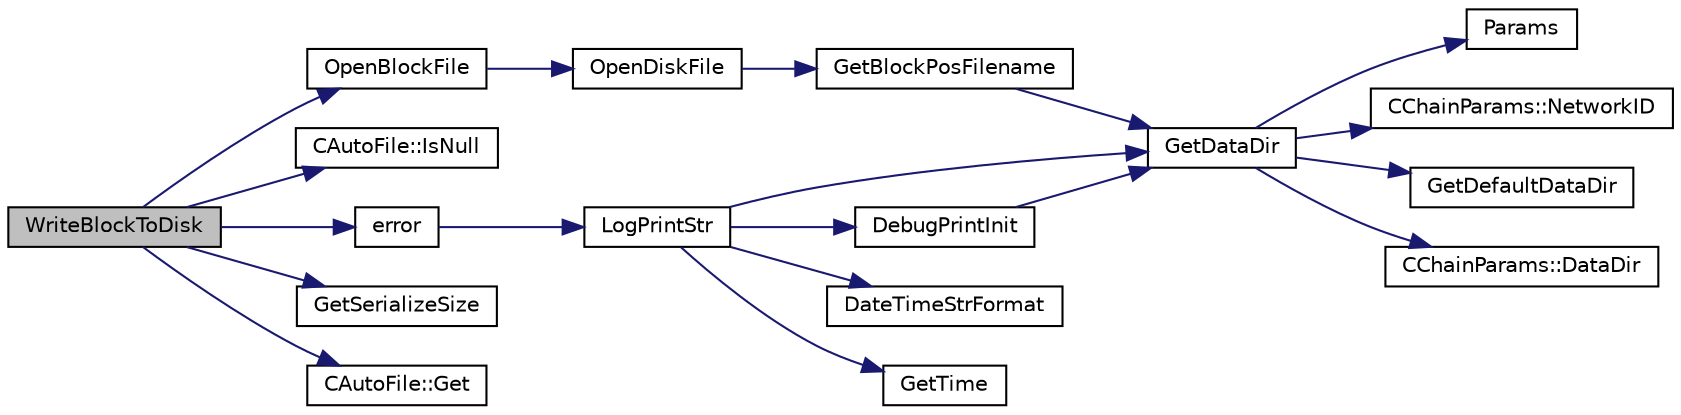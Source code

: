 digraph "WriteBlockToDisk"
{
  edge [fontname="Helvetica",fontsize="10",labelfontname="Helvetica",labelfontsize="10"];
  node [fontname="Helvetica",fontsize="10",shape=record];
  rankdir="LR";
  Node6222 [label="WriteBlockToDisk",height=0.2,width=0.4,color="black", fillcolor="grey75", style="filled", fontcolor="black"];
  Node6222 -> Node6223 [color="midnightblue",fontsize="10",style="solid",fontname="Helvetica"];
  Node6223 [label="OpenBlockFile",height=0.2,width=0.4,color="black", fillcolor="white", style="filled",URL="$dd/d7d/validation_8cpp.html#a0d81388930a4ccb6a69b9abdd1ef5097",tooltip="Open a block file (blk?????.dat) "];
  Node6223 -> Node6224 [color="midnightblue",fontsize="10",style="solid",fontname="Helvetica"];
  Node6224 [label="OpenDiskFile",height=0.2,width=0.4,color="black", fillcolor="white", style="filled",URL="$dd/d7d/validation_8cpp.html#ab2be209b59654115aac034cea8ca1b17"];
  Node6224 -> Node6225 [color="midnightblue",fontsize="10",style="solid",fontname="Helvetica"];
  Node6225 [label="GetBlockPosFilename",height=0.2,width=0.4,color="black", fillcolor="white", style="filled",URL="$dd/d7d/validation_8cpp.html#a14ff9fb82bd3b6a8d7887f68873cdc4d",tooltip="Translation to a filesystem path. "];
  Node6225 -> Node6226 [color="midnightblue",fontsize="10",style="solid",fontname="Helvetica"];
  Node6226 [label="GetDataDir",height=0.2,width=0.4,color="black", fillcolor="white", style="filled",URL="$df/d2d/util_8cpp.html#ab83866a054745d4b30a3948a1b44beba"];
  Node6226 -> Node6227 [color="midnightblue",fontsize="10",style="solid",fontname="Helvetica"];
  Node6227 [label="Params",height=0.2,width=0.4,color="black", fillcolor="white", style="filled",URL="$df/dbf/chainparams_8cpp.html#ace5c5b706d71a324a417dd2db394fd4a",tooltip="Return the currently selected parameters. "];
  Node6226 -> Node6228 [color="midnightblue",fontsize="10",style="solid",fontname="Helvetica"];
  Node6228 [label="CChainParams::NetworkID",height=0.2,width=0.4,color="black", fillcolor="white", style="filled",URL="$d1/d4f/class_c_chain_params.html#a90dc493ec0c0325c98c3ac06eb99862b"];
  Node6226 -> Node6229 [color="midnightblue",fontsize="10",style="solid",fontname="Helvetica"];
  Node6229 [label="GetDefaultDataDir",height=0.2,width=0.4,color="black", fillcolor="white", style="filled",URL="$df/d2d/util_8cpp.html#ab272995de020a3bcbf743be630e485c6"];
  Node6226 -> Node6230 [color="midnightblue",fontsize="10",style="solid",fontname="Helvetica"];
  Node6230 [label="CChainParams::DataDir",height=0.2,width=0.4,color="black", fillcolor="white", style="filled",URL="$d1/d4f/class_c_chain_params.html#a959488b5d8e6fe62857940b831d73a78"];
  Node6222 -> Node6231 [color="midnightblue",fontsize="10",style="solid",fontname="Helvetica"];
  Node6231 [label="CAutoFile::IsNull",height=0.2,width=0.4,color="black", fillcolor="white", style="filled",URL="$df/dc9/class_c_auto_file.html#a7fd47268b6d85a89acafdb73559f8e78",tooltip="Return true if the wrapped FILE* is NULL, false otherwise. "];
  Node6222 -> Node6232 [color="midnightblue",fontsize="10",style="solid",fontname="Helvetica"];
  Node6232 [label="error",height=0.2,width=0.4,color="black", fillcolor="white", style="filled",URL="$d8/d3c/util_8h.html#af8985880cf4ef26df0a5aa2ffcb76662"];
  Node6232 -> Node6233 [color="midnightblue",fontsize="10",style="solid",fontname="Helvetica"];
  Node6233 [label="LogPrintStr",height=0.2,width=0.4,color="black", fillcolor="white", style="filled",URL="$d8/d3c/util_8h.html#afd4c3002b2797c0560adddb6af3ca1da"];
  Node6233 -> Node6234 [color="midnightblue",fontsize="10",style="solid",fontname="Helvetica"];
  Node6234 [label="DebugPrintInit",height=0.2,width=0.4,color="black", fillcolor="white", style="filled",URL="$df/d2d/util_8cpp.html#a751ff5f21d880737811136b5e0bcea12"];
  Node6234 -> Node6226 [color="midnightblue",fontsize="10",style="solid",fontname="Helvetica"];
  Node6233 -> Node6226 [color="midnightblue",fontsize="10",style="solid",fontname="Helvetica"];
  Node6233 -> Node6235 [color="midnightblue",fontsize="10",style="solid",fontname="Helvetica"];
  Node6235 [label="DateTimeStrFormat",height=0.2,width=0.4,color="black", fillcolor="white", style="filled",URL="$df/d2d/util_8cpp.html#a749bc6776c8ec72d7c5e4dea56aee415"];
  Node6233 -> Node6236 [color="midnightblue",fontsize="10",style="solid",fontname="Helvetica"];
  Node6236 [label="GetTime",height=0.2,width=0.4,color="black", fillcolor="white", style="filled",URL="$df/d2d/util_8cpp.html#a46fac5fba8ba905b5f9acb364f5d8c6f"];
  Node6222 -> Node6237 [color="midnightblue",fontsize="10",style="solid",fontname="Helvetica"];
  Node6237 [label="GetSerializeSize",height=0.2,width=0.4,color="black", fillcolor="white", style="filled",URL="$df/d9d/serialize_8h.html#a48239e478ae730373d1984fe304ca025"];
  Node6222 -> Node6238 [color="midnightblue",fontsize="10",style="solid",fontname="Helvetica"];
  Node6238 [label="CAutoFile::Get",height=0.2,width=0.4,color="black", fillcolor="white", style="filled",URL="$df/dc9/class_c_auto_file.html#a2c1ad2d25562fea82a54bdef2793a0dd",tooltip="Get wrapped FILE* without transfer of ownership. "];
}
